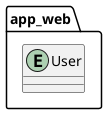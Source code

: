 @startuml
left to right direction
'https://plantuml.com/class-diagram

package app_web {
    entity User {}
}

@enduml
